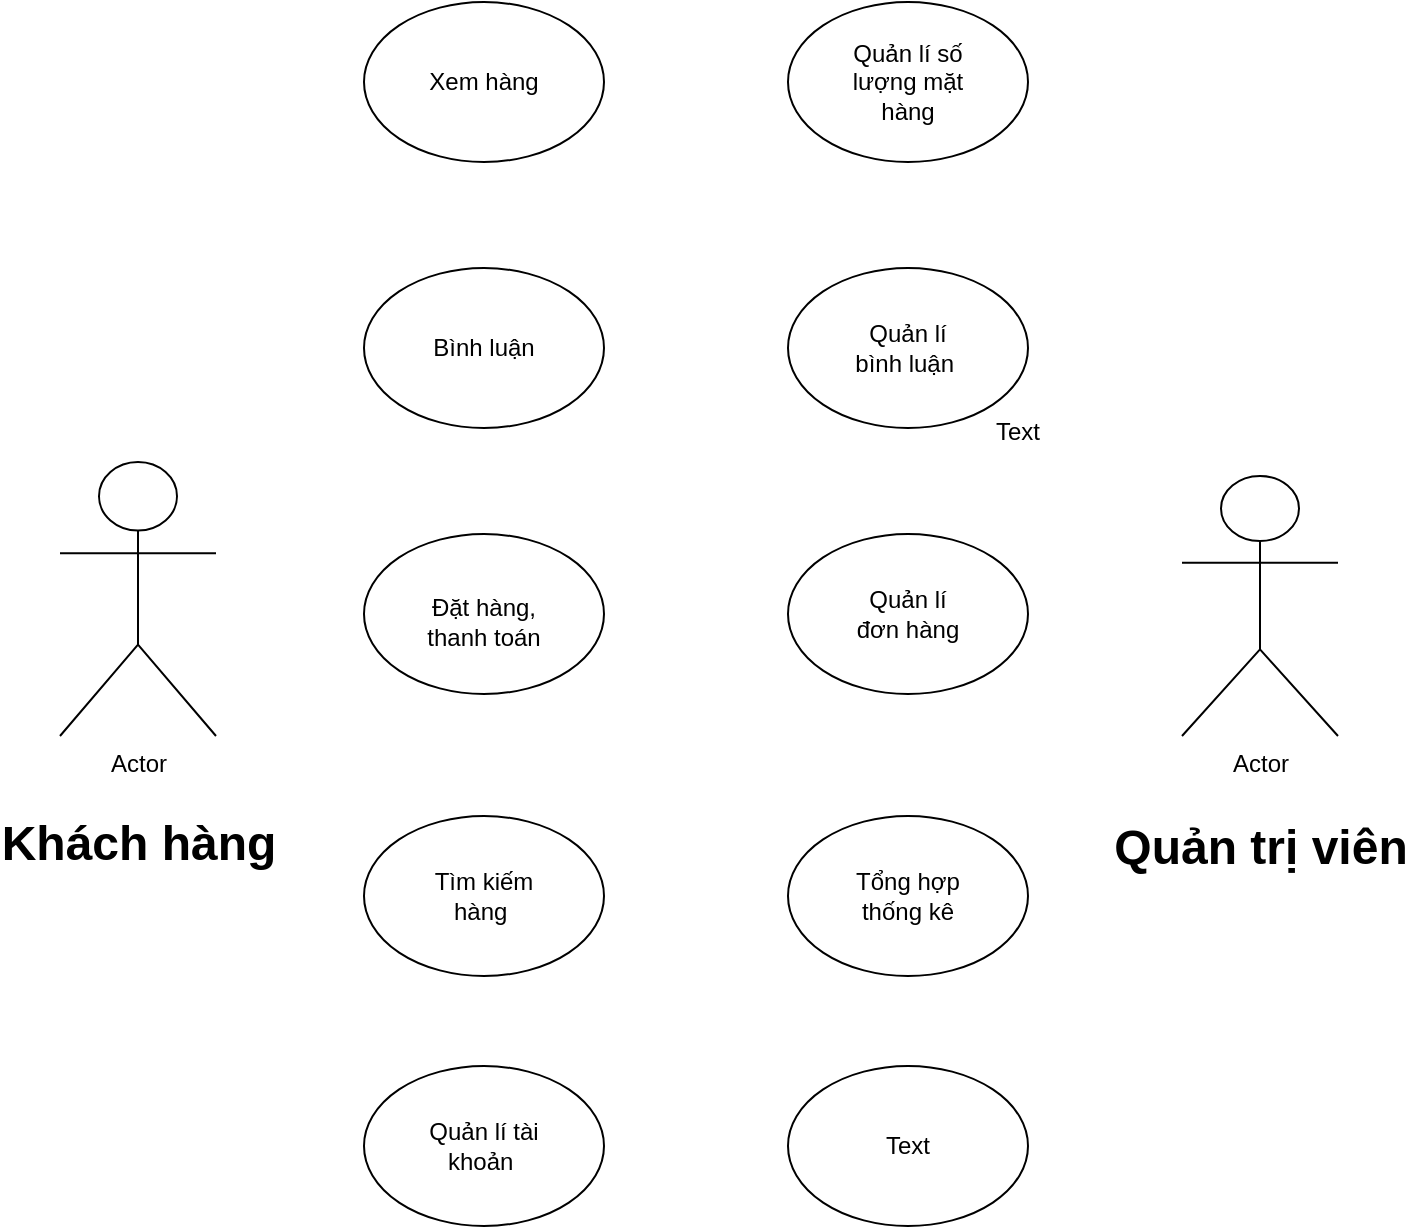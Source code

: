 <mxfile version="21.7.5" type="github">
  <diagram name="Trang-1" id="qRXYGgHkFFlOy0iazW_o">
    <mxGraphModel dx="1050" dy="613" grid="0" gridSize="10" guides="1" tooltips="1" connect="1" arrows="1" fold="1" page="1" pageScale="1" pageWidth="827" pageHeight="1169" math="0" shadow="0">
      <root>
        <mxCell id="0" />
        <mxCell id="1" parent="0" />
        <mxCell id="uniD2NlgxdXFvCSoE5NA-1" value="Actor" style="shape=umlActor;verticalLabelPosition=bottom;verticalAlign=top;html=1;outlineConnect=0;" vertex="1" parent="1">
          <mxGeometry x="93" y="448" width="78" height="137" as="geometry" />
        </mxCell>
        <mxCell id="uniD2NlgxdXFvCSoE5NA-3" value="Actor" style="shape=umlActor;verticalLabelPosition=bottom;verticalAlign=top;html=1;outlineConnect=0;" vertex="1" parent="1">
          <mxGeometry x="654" y="455" width="78" height="130" as="geometry" />
        </mxCell>
        <mxCell id="uniD2NlgxdXFvCSoE5NA-10" value="Khách hàng" style="text;strokeColor=none;fillColor=none;html=1;fontSize=24;fontStyle=1;verticalAlign=middle;align=center;" vertex="1" parent="1">
          <mxGeometry x="82" y="619" width="100" height="40" as="geometry" />
        </mxCell>
        <mxCell id="uniD2NlgxdXFvCSoE5NA-13" value="Quản trị viên" style="text;strokeColor=none;fillColor=none;html=1;fontSize=24;fontStyle=1;verticalAlign=middle;align=center;" vertex="1" parent="1">
          <mxGeometry x="643" y="621" width="100" height="40" as="geometry" />
        </mxCell>
        <mxCell id="uniD2NlgxdXFvCSoE5NA-14" value="" style="ellipse;whiteSpace=wrap;html=1;" vertex="1" parent="1">
          <mxGeometry x="245" y="218" width="120" height="80" as="geometry" />
        </mxCell>
        <mxCell id="uniD2NlgxdXFvCSoE5NA-16" value="" style="ellipse;whiteSpace=wrap;html=1;" vertex="1" parent="1">
          <mxGeometry x="245" y="351" width="120" height="80" as="geometry" />
        </mxCell>
        <mxCell id="uniD2NlgxdXFvCSoE5NA-17" value="" style="ellipse;whiteSpace=wrap;html=1;" vertex="1" parent="1">
          <mxGeometry x="245" y="484" width="120" height="80" as="geometry" />
        </mxCell>
        <mxCell id="uniD2NlgxdXFvCSoE5NA-20" value="" style="ellipse;whiteSpace=wrap;html=1;" vertex="1" parent="1">
          <mxGeometry x="245" y="750" width="120" height="80" as="geometry" />
        </mxCell>
        <mxCell id="uniD2NlgxdXFvCSoE5NA-21" value="" style="ellipse;whiteSpace=wrap;html=1;" vertex="1" parent="1">
          <mxGeometry x="245" y="625" width="120" height="80" as="geometry" />
        </mxCell>
        <mxCell id="uniD2NlgxdXFvCSoE5NA-22" value="" style="ellipse;whiteSpace=wrap;html=1;" vertex="1" parent="1">
          <mxGeometry x="457" y="218" width="120" height="80" as="geometry" />
        </mxCell>
        <mxCell id="uniD2NlgxdXFvCSoE5NA-23" value="" style="ellipse;whiteSpace=wrap;html=1;" vertex="1" parent="1">
          <mxGeometry x="457" y="351" width="120" height="80" as="geometry" />
        </mxCell>
        <mxCell id="uniD2NlgxdXFvCSoE5NA-24" value="" style="ellipse;whiteSpace=wrap;html=1;" vertex="1" parent="1">
          <mxGeometry x="457" y="484" width="120" height="80" as="geometry" />
        </mxCell>
        <mxCell id="uniD2NlgxdXFvCSoE5NA-25" value="" style="ellipse;whiteSpace=wrap;html=1;" vertex="1" parent="1">
          <mxGeometry x="457" y="750" width="120" height="80" as="geometry" />
        </mxCell>
        <mxCell id="uniD2NlgxdXFvCSoE5NA-26" value="" style="ellipse;whiteSpace=wrap;html=1;" vertex="1" parent="1">
          <mxGeometry x="457" y="625" width="120" height="80" as="geometry" />
        </mxCell>
        <mxCell id="uniD2NlgxdXFvCSoE5NA-29" value="Xem hàng" style="text;html=1;strokeColor=none;fillColor=none;align=center;verticalAlign=middle;whiteSpace=wrap;rounded=0;" vertex="1" parent="1">
          <mxGeometry x="275" y="243" width="60" height="30" as="geometry" />
        </mxCell>
        <mxCell id="uniD2NlgxdXFvCSoE5NA-30" style="edgeStyle=orthogonalEdgeStyle;rounded=0;orthogonalLoop=1;jettySize=auto;html=1;exitX=0.5;exitY=1;exitDx=0;exitDy=0;" edge="1" parent="1" source="uniD2NlgxdXFvCSoE5NA-29" target="uniD2NlgxdXFvCSoE5NA-29">
          <mxGeometry relative="1" as="geometry" />
        </mxCell>
        <mxCell id="uniD2NlgxdXFvCSoE5NA-31" value="Text" style="text;html=1;strokeColor=none;fillColor=none;align=center;verticalAlign=middle;whiteSpace=wrap;rounded=0;" vertex="1" parent="1">
          <mxGeometry x="542" y="418" width="60" height="30" as="geometry" />
        </mxCell>
        <mxCell id="uniD2NlgxdXFvCSoE5NA-32" value="&lt;h1&gt;&lt;br&gt;&lt;/h1&gt;" style="text;html=1;strokeColor=none;fillColor=none;spacing=5;spacingTop=-20;whiteSpace=wrap;overflow=hidden;rounded=0;" vertex="1" parent="1">
          <mxGeometry x="255" y="364" width="190" height="120" as="geometry" />
        </mxCell>
        <mxCell id="uniD2NlgxdXFvCSoE5NA-33" value="Bình luận" style="text;html=1;strokeColor=none;fillColor=none;align=center;verticalAlign=middle;whiteSpace=wrap;rounded=0;" vertex="1" parent="1">
          <mxGeometry x="275" y="376" width="60" height="30" as="geometry" />
        </mxCell>
        <mxCell id="uniD2NlgxdXFvCSoE5NA-34" value="Đặt hàng, thanh toán" style="text;html=1;strokeColor=none;fillColor=none;align=center;verticalAlign=middle;whiteSpace=wrap;rounded=0;" vertex="1" parent="1">
          <mxGeometry x="275" y="513" width="60" height="30" as="geometry" />
        </mxCell>
        <mxCell id="uniD2NlgxdXFvCSoE5NA-35" value="Tìm kiếm hàng&amp;nbsp;" style="text;html=1;strokeColor=none;fillColor=none;align=center;verticalAlign=middle;whiteSpace=wrap;rounded=0;" vertex="1" parent="1">
          <mxGeometry x="275" y="650" width="60" height="30" as="geometry" />
        </mxCell>
        <mxCell id="uniD2NlgxdXFvCSoE5NA-36" value="Quản lí tài khoản&amp;nbsp;" style="text;html=1;strokeColor=none;fillColor=none;align=center;verticalAlign=middle;whiteSpace=wrap;rounded=0;" vertex="1" parent="1">
          <mxGeometry x="275" y="775" width="60" height="30" as="geometry" />
        </mxCell>
        <mxCell id="uniD2NlgxdXFvCSoE5NA-37" value="Quản lí số lượng mặt hàng" style="text;html=1;strokeColor=none;fillColor=none;align=center;verticalAlign=middle;whiteSpace=wrap;rounded=0;" vertex="1" parent="1">
          <mxGeometry x="487" y="243" width="60" height="30" as="geometry" />
        </mxCell>
        <mxCell id="uniD2NlgxdXFvCSoE5NA-38" value="Quản lí bình luận&amp;nbsp;" style="text;html=1;strokeColor=none;fillColor=none;align=center;verticalAlign=middle;whiteSpace=wrap;rounded=0;" vertex="1" parent="1">
          <mxGeometry x="487" y="376" width="60" height="30" as="geometry" />
        </mxCell>
        <mxCell id="uniD2NlgxdXFvCSoE5NA-39" value="Quản lí đơn hàng" style="text;html=1;strokeColor=none;fillColor=none;align=center;verticalAlign=middle;whiteSpace=wrap;rounded=0;" vertex="1" parent="1">
          <mxGeometry x="488" y="509" width="58" height="30" as="geometry" />
        </mxCell>
        <mxCell id="uniD2NlgxdXFvCSoE5NA-40" value="Tổng hợp thống kê" style="text;html=1;strokeColor=none;fillColor=none;align=center;verticalAlign=middle;whiteSpace=wrap;rounded=0;" vertex="1" parent="1">
          <mxGeometry x="487" y="650" width="60" height="30" as="geometry" />
        </mxCell>
        <mxCell id="uniD2NlgxdXFvCSoE5NA-41" value="Text" style="text;html=1;strokeColor=none;fillColor=none;align=center;verticalAlign=middle;whiteSpace=wrap;rounded=0;" vertex="1" parent="1">
          <mxGeometry x="487" y="775" width="60" height="30" as="geometry" />
        </mxCell>
      </root>
    </mxGraphModel>
  </diagram>
</mxfile>
